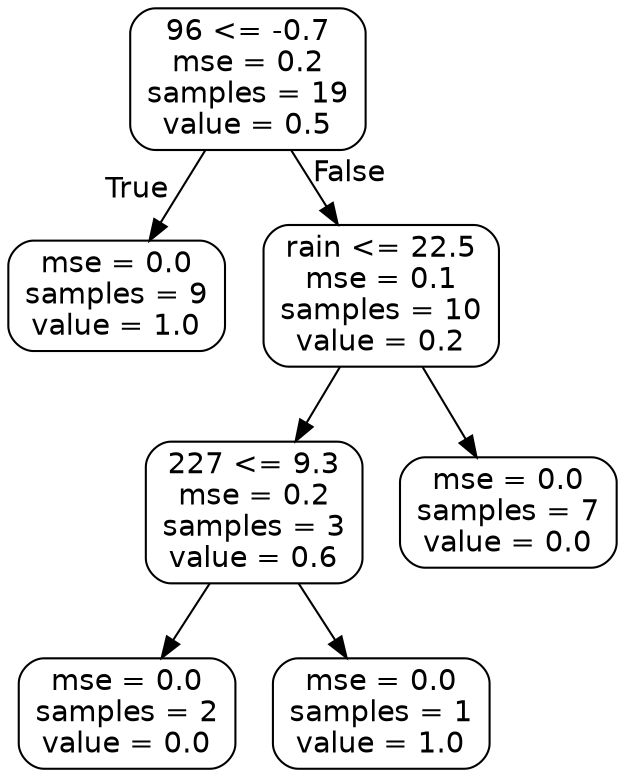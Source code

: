 digraph Tree {
node [shape=box, style="rounded", color="black", fontname=helvetica] ;
edge [fontname=helvetica] ;
0 [label="96 <= -0.7\nmse = 0.2\nsamples = 19\nvalue = 0.5"] ;
1 [label="mse = 0.0\nsamples = 9\nvalue = 1.0"] ;
0 -> 1 [labeldistance=2.5, labelangle=45, headlabel="True"] ;
2 [label="rain <= 22.5\nmse = 0.1\nsamples = 10\nvalue = 0.2"] ;
0 -> 2 [labeldistance=2.5, labelangle=-45, headlabel="False"] ;
3 [label="227 <= 9.3\nmse = 0.2\nsamples = 3\nvalue = 0.6"] ;
2 -> 3 ;
4 [label="mse = 0.0\nsamples = 2\nvalue = 0.0"] ;
3 -> 4 ;
5 [label="mse = 0.0\nsamples = 1\nvalue = 1.0"] ;
3 -> 5 ;
6 [label="mse = 0.0\nsamples = 7\nvalue = 0.0"] ;
2 -> 6 ;
}